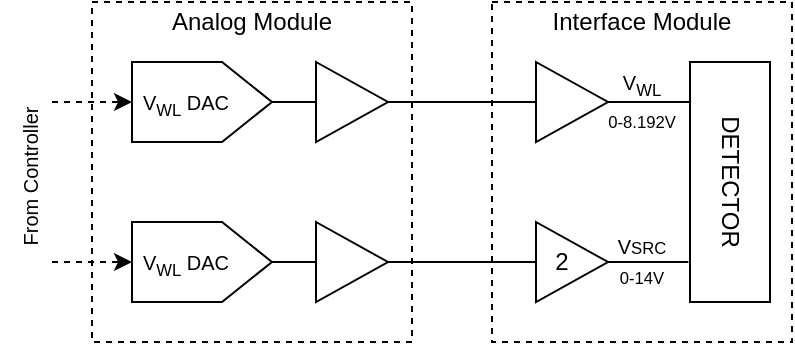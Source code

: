 <mxfile version="22.1.18" type="device">
  <diagram name="Page-1" id="zJVBtpFojGTxBizy_1x7">
    <mxGraphModel dx="451" dy="264" grid="0" gridSize="10" guides="1" tooltips="1" connect="1" arrows="1" fold="1" page="1" pageScale="1" pageWidth="850" pageHeight="1100" math="0" shadow="0">
      <root>
        <mxCell id="0" />
        <mxCell id="1" parent="0" />
        <mxCell id="jlsJJBMwK7GmdBUNqS4n-15" value="" style="rounded=0;whiteSpace=wrap;html=1;fillColor=none;dashed=1;" vertex="1" parent="1">
          <mxGeometry x="220" y="210" width="160" height="170" as="geometry" />
        </mxCell>
        <mxCell id="jlsJJBMwK7GmdBUNqS4n-14" value="" style="rounded=0;whiteSpace=wrap;html=1;fillColor=none;dashed=1;" vertex="1" parent="1">
          <mxGeometry x="420" y="210" width="150" height="170" as="geometry" />
        </mxCell>
        <mxCell id="jlsJJBMwK7GmdBUNqS4n-1" value="" style="verticalLabelPosition=bottom;shadow=0;dashed=0;align=center;html=1;verticalAlign=top;shape=mxgraph.electrical.abstract.amplifier;" vertex="1" parent="1">
          <mxGeometry x="330" y="240" width="40" height="40" as="geometry" />
        </mxCell>
        <mxCell id="jlsJJBMwK7GmdBUNqS4n-2" value="" style="verticalLabelPosition=bottom;shadow=0;dashed=0;align=center;html=1;verticalAlign=top;shape=mxgraph.electrical.abstract.dac;" vertex="1" parent="1">
          <mxGeometry x="240" y="240" width="70" height="40" as="geometry" />
        </mxCell>
        <mxCell id="jlsJJBMwK7GmdBUNqS4n-3" style="edgeStyle=orthogonalEdgeStyle;rounded=0;orthogonalLoop=1;jettySize=auto;html=1;exitX=1;exitY=0.5;exitDx=0;exitDy=0;exitPerimeter=0;entryX=0;entryY=0.5;entryDx=0;entryDy=0;entryPerimeter=0;endArrow=none;endFill=0;" edge="1" parent="1" source="jlsJJBMwK7GmdBUNqS4n-2" target="jlsJJBMwK7GmdBUNqS4n-1">
          <mxGeometry relative="1" as="geometry" />
        </mxCell>
        <mxCell id="jlsJJBMwK7GmdBUNqS4n-4" value="" style="verticalLabelPosition=bottom;shadow=0;dashed=0;align=center;html=1;verticalAlign=top;shape=mxgraph.electrical.abstract.amplifier;" vertex="1" parent="1">
          <mxGeometry x="330" y="320" width="40" height="40" as="geometry" />
        </mxCell>
        <mxCell id="jlsJJBMwK7GmdBUNqS4n-5" value="" style="verticalLabelPosition=bottom;shadow=0;dashed=0;align=center;html=1;verticalAlign=top;shape=mxgraph.electrical.abstract.dac;" vertex="1" parent="1">
          <mxGeometry x="240" y="320" width="70" height="40" as="geometry" />
        </mxCell>
        <mxCell id="jlsJJBMwK7GmdBUNqS4n-6" style="edgeStyle=orthogonalEdgeStyle;rounded=0;orthogonalLoop=1;jettySize=auto;html=1;exitX=1;exitY=0.5;exitDx=0;exitDy=0;exitPerimeter=0;entryX=0;entryY=0.5;entryDx=0;entryDy=0;entryPerimeter=0;endArrow=none;endFill=0;" edge="1" source="jlsJJBMwK7GmdBUNqS4n-5" target="jlsJJBMwK7GmdBUNqS4n-4" parent="1">
          <mxGeometry relative="1" as="geometry" />
        </mxCell>
        <mxCell id="jlsJJBMwK7GmdBUNqS4n-7" value="" style="verticalLabelPosition=bottom;shadow=0;dashed=0;align=center;html=1;verticalAlign=top;shape=mxgraph.electrical.abstract.amplifier;" vertex="1" parent="1">
          <mxGeometry x="440" y="240" width="40" height="40" as="geometry" />
        </mxCell>
        <mxCell id="jlsJJBMwK7GmdBUNqS4n-8" value="" style="verticalLabelPosition=bottom;shadow=0;dashed=0;align=center;html=1;verticalAlign=top;shape=mxgraph.electrical.abstract.amplifier;" vertex="1" parent="1">
          <mxGeometry x="440" y="320" width="40" height="40" as="geometry" />
        </mxCell>
        <mxCell id="jlsJJBMwK7GmdBUNqS4n-9" style="edgeStyle=orthogonalEdgeStyle;rounded=0;orthogonalLoop=1;jettySize=auto;html=1;exitX=1;exitY=0.5;exitDx=0;exitDy=0;exitPerimeter=0;entryX=0;entryY=0.5;entryDx=0;entryDy=0;entryPerimeter=0;endArrow=none;endFill=0;" edge="1" parent="1" source="jlsJJBMwK7GmdBUNqS4n-1" target="jlsJJBMwK7GmdBUNqS4n-7">
          <mxGeometry relative="1" as="geometry" />
        </mxCell>
        <mxCell id="jlsJJBMwK7GmdBUNqS4n-10" style="edgeStyle=orthogonalEdgeStyle;rounded=0;orthogonalLoop=1;jettySize=auto;html=1;exitX=1;exitY=0.5;exitDx=0;exitDy=0;exitPerimeter=0;entryX=0;entryY=0.5;entryDx=0;entryDy=0;entryPerimeter=0;endArrow=none;endFill=0;" edge="1" parent="1" source="jlsJJBMwK7GmdBUNqS4n-4" target="jlsJJBMwK7GmdBUNqS4n-8">
          <mxGeometry relative="1" as="geometry" />
        </mxCell>
        <mxCell id="jlsJJBMwK7GmdBUNqS4n-11" value="DETECTOR" style="rounded=0;whiteSpace=wrap;html=1;rotation=90;" vertex="1" parent="1">
          <mxGeometry x="479" y="280" width="120" height="40" as="geometry" />
        </mxCell>
        <mxCell id="jlsJJBMwK7GmdBUNqS4n-13" style="edgeStyle=orthogonalEdgeStyle;rounded=0;orthogonalLoop=1;jettySize=auto;html=1;exitX=1;exitY=0.5;exitDx=0;exitDy=0;exitPerimeter=0;entryX=0.828;entryY=1.019;entryDx=0;entryDy=0;entryPerimeter=0;endArrow=none;endFill=0;" edge="1" parent="1" source="jlsJJBMwK7GmdBUNqS4n-8" target="jlsJJBMwK7GmdBUNqS4n-11">
          <mxGeometry relative="1" as="geometry" />
        </mxCell>
        <mxCell id="jlsJJBMwK7GmdBUNqS4n-16" style="edgeStyle=orthogonalEdgeStyle;rounded=0;orthogonalLoop=1;jettySize=auto;html=1;exitX=1;exitY=0.5;exitDx=0;exitDy=0;exitPerimeter=0;entryX=0.159;entryY=1;entryDx=0;entryDy=0;entryPerimeter=0;endArrow=none;endFill=0;" edge="1" parent="1" source="jlsJJBMwK7GmdBUNqS4n-7" target="jlsJJBMwK7GmdBUNqS4n-11">
          <mxGeometry relative="1" as="geometry" />
        </mxCell>
        <mxCell id="jlsJJBMwK7GmdBUNqS4n-17" value="Analog Module" style="text;html=1;strokeColor=none;fillColor=none;align=center;verticalAlign=middle;whiteSpace=wrap;rounded=0;" vertex="1" parent="1">
          <mxGeometry x="245" y="210" width="110" height="20" as="geometry" />
        </mxCell>
        <mxCell id="jlsJJBMwK7GmdBUNqS4n-18" value="Interface Module" style="text;html=1;strokeColor=none;fillColor=none;align=center;verticalAlign=middle;whiteSpace=wrap;rounded=0;" vertex="1" parent="1">
          <mxGeometry x="440" y="210" width="110" height="20" as="geometry" />
        </mxCell>
        <mxCell id="jlsJJBMwK7GmdBUNqS4n-19" value="" style="endArrow=classic;html=1;rounded=0;entryX=0;entryY=0.5;entryDx=0;entryDy=0;entryPerimeter=0;dashed=1;" edge="1" parent="1" target="jlsJJBMwK7GmdBUNqS4n-2">
          <mxGeometry width="50" height="50" relative="1" as="geometry">
            <mxPoint x="200" y="260" as="sourcePoint" />
            <mxPoint x="190" y="230" as="targetPoint" />
          </mxGeometry>
        </mxCell>
        <mxCell id="jlsJJBMwK7GmdBUNqS4n-20" value="" style="endArrow=classic;html=1;rounded=0;dashed=1;" edge="1" parent="1" target="jlsJJBMwK7GmdBUNqS4n-5">
          <mxGeometry width="50" height="50" relative="1" as="geometry">
            <mxPoint x="200" y="340" as="sourcePoint" />
            <mxPoint x="200" y="290" as="targetPoint" />
          </mxGeometry>
        </mxCell>
        <mxCell id="jlsJJBMwK7GmdBUNqS4n-21" value="&lt;font style=&quot;font-size: 10px;&quot;&gt;From Controller&lt;/font&gt;" style="text;html=1;strokeColor=none;fillColor=none;align=center;verticalAlign=middle;whiteSpace=wrap;rounded=0;rotation=-90;" vertex="1" parent="1">
          <mxGeometry x="144" y="282" width="90" height="30" as="geometry" />
        </mxCell>
        <mxCell id="jlsJJBMwK7GmdBUNqS4n-22" value="2" style="text;html=1;strokeColor=none;fillColor=none;align=center;verticalAlign=middle;whiteSpace=wrap;rounded=0;" vertex="1" parent="1">
          <mxGeometry x="440" y="325" width="30" height="30" as="geometry" />
        </mxCell>
        <mxCell id="jlsJJBMwK7GmdBUNqS4n-23" value="&lt;font style=&quot;font-size: 10px;&quot;&gt;V&lt;sub&gt;WL&lt;br&gt;0-8.192V&lt;br&gt;&lt;/sub&gt;&lt;/font&gt;" style="text;html=1;strokeColor=none;fillColor=none;align=center;verticalAlign=middle;whiteSpace=wrap;rounded=0;" vertex="1" parent="1">
          <mxGeometry x="470" y="243" width="50" height="30" as="geometry" />
        </mxCell>
        <mxCell id="jlsJJBMwK7GmdBUNqS4n-24" value="&lt;font style=&quot;font-size: 10px;&quot;&gt;V&lt;/font&gt;&lt;font style=&quot;font-size: 8.333px;&quot;&gt;SRC&lt;br&gt;0-14V&lt;br&gt;&lt;/font&gt;" style="text;html=1;strokeColor=none;fillColor=none;align=center;verticalAlign=middle;whiteSpace=wrap;rounded=0;" vertex="1" parent="1">
          <mxGeometry x="470" y="324" width="50" height="30" as="geometry" />
        </mxCell>
        <mxCell id="jlsJJBMwK7GmdBUNqS4n-25" value="&lt;font style=&quot;font-size: 10px;&quot;&gt;V&lt;sub&gt;WL&lt;/sub&gt;&amp;nbsp;DAC&lt;/font&gt;" style="text;html=1;strokeColor=none;fillColor=none;align=center;verticalAlign=middle;whiteSpace=wrap;rounded=0;" vertex="1" parent="1">
          <mxGeometry x="234" y="250" width="66" height="20" as="geometry" />
        </mxCell>
        <mxCell id="jlsJJBMwK7GmdBUNqS4n-26" value="&lt;font style=&quot;font-size: 10px;&quot;&gt;V&lt;sub&gt;WL&lt;/sub&gt;&amp;nbsp;DAC&lt;/font&gt;" style="text;html=1;strokeColor=none;fillColor=none;align=center;verticalAlign=middle;whiteSpace=wrap;rounded=0;" vertex="1" parent="1">
          <mxGeometry x="234" y="330" width="66" height="20" as="geometry" />
        </mxCell>
      </root>
    </mxGraphModel>
  </diagram>
</mxfile>

